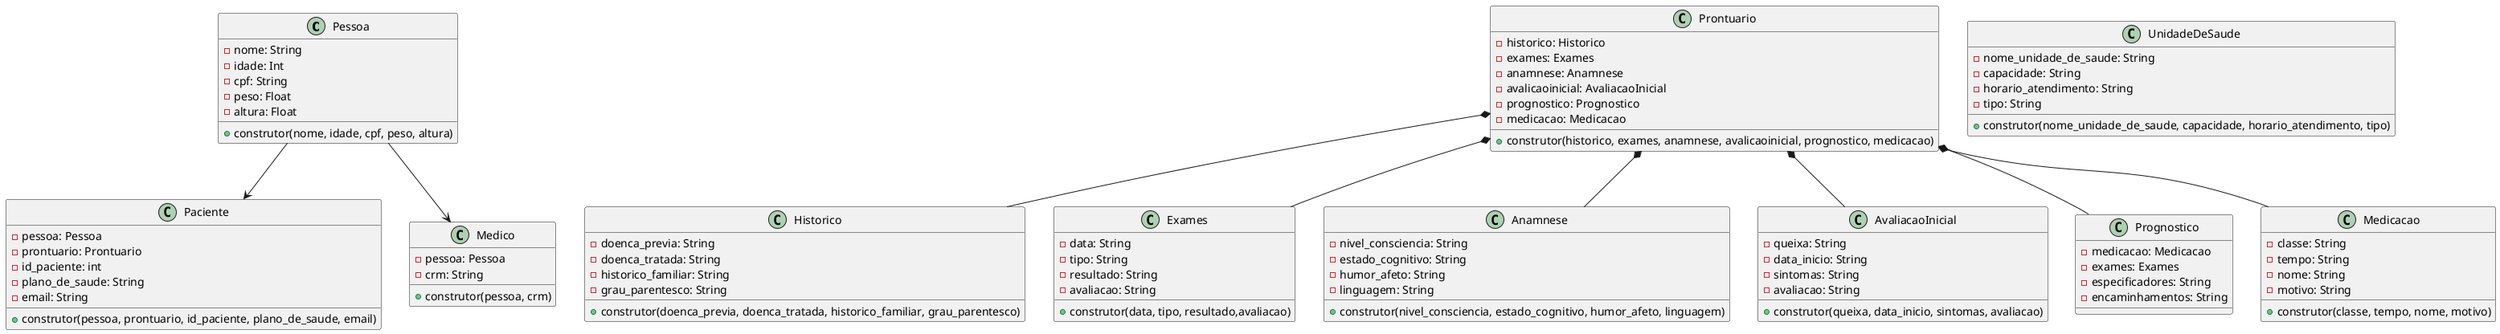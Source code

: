 @startuml diagrama

class Pessoa {
    - nome: String
    - idade: Int
    - cpf: String
    - peso: Float
    - altura: Float
    + construtor(nome, idade, cpf, peso, altura)
}

class Paciente {
    - pessoa: Pessoa
    - prontuario: Prontuario
    - id_paciente: int
    - plano_de_saude: String
    - email: String
    + construtor(pessoa, prontuario, id_paciente, plano_de_saude, email)
}

class Medico {
    - pessoa: Pessoa
    - crm: String
    + construtor(pessoa, crm)
}

class Prontuario {
    - historico: Historico
    - exames: Exames
    - anamnese: Anamnese 
    - avalicaoinicial: AvaliacaoInicial
    - prognostico: Prognostico
    - medicacao: Medicacao
    + construtor(historico, exames, anamnese, avalicaoinicial, prognostico, medicacao)
}
class UnidadeDeSaude {
    - nome_unidade_de_saude: String
    - capacidade: String
    - horario_atendimento: String
    - tipo: String 
    + construtor(nome_unidade_de_saude, capacidade, horario_atendimento, tipo)
}

class Historico {
    - doenca_previa: String
    - doenca_tratada: String
    - historico_familiar: String
    - grau_parentesco: String
    + construtor(doenca_previa, doenca_tratada, historico_familiar, grau_parentesco)
}

class Exames {
    - data: String
    - tipo: String
    - resultado: String
    - avaliacao: String
    + construtor(data, tipo, resultado,avaliacao)
}

class Anamnese {
    - nivel_consciencia: String
    - estado_cognitivo: String
    - humor_afeto: String
    - linguagem: String
    + construtor(nivel_consciencia, estado_cognitivo, humor_afeto, linguagem)
}

class AvaliacaoInicial {
    - queixa: String
    - data_inicio: String
    - sintomas: String
    - avaliacao: String
    + construtor(queixa, data_inicio, sintomas, avaliacao)
}

class Prognostico {
    - medicacao: Medicacao
    - exames: Exames
    - especificadores: String
    - encaminhamentos: String
}

class Medicacao {
    - classe: String
    - tempo: String
    - nome: String
    - motivo: String
    + construtor(classe, tempo, nome, motivo)
}

Pessoa --> Paciente
Pessoa --> Medico 
Prontuario *-- Historico
Prontuario *-- Exames
Prontuario *-- Anamnese
Prontuario *-- AvaliacaoInicial
Prontuario *-- Prognostico
Prontuario *-- Medicacao

@enduml